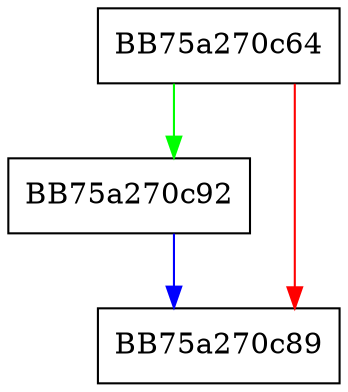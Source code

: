 digraph lzma_t {
  node [shape="box"];
  graph [splines=ortho];
  BB75a270c64 -> BB75a270c92 [color="green"];
  BB75a270c64 -> BB75a270c89 [color="red"];
  BB75a270c92 -> BB75a270c89 [color="blue"];
}